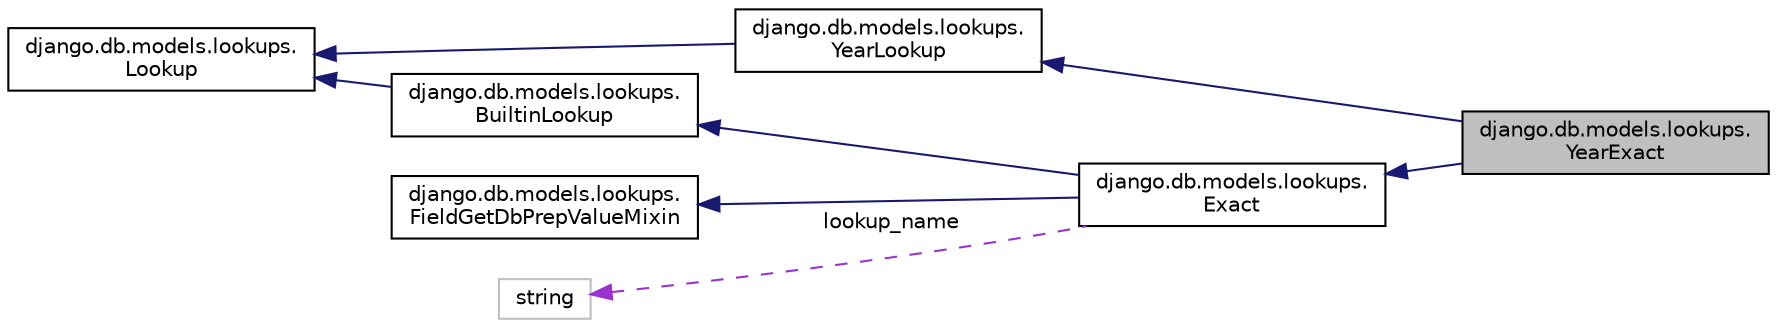 digraph "django.db.models.lookups.YearExact"
{
 // LATEX_PDF_SIZE
  edge [fontname="Helvetica",fontsize="10",labelfontname="Helvetica",labelfontsize="10"];
  node [fontname="Helvetica",fontsize="10",shape=record];
  rankdir="LR";
  Node1 [label="django.db.models.lookups.\lYearExact",height=0.2,width=0.4,color="black", fillcolor="grey75", style="filled", fontcolor="black",tooltip=" "];
  Node2 -> Node1 [dir="back",color="midnightblue",fontsize="10",style="solid"];
  Node2 [label="django.db.models.lookups.\lYearLookup",height=0.2,width=0.4,color="black", fillcolor="white", style="filled",URL="$classdjango_1_1db_1_1models_1_1lookups_1_1_year_lookup.html",tooltip=" "];
  Node3 -> Node2 [dir="back",color="midnightblue",fontsize="10",style="solid"];
  Node3 [label="django.db.models.lookups.\lLookup",height=0.2,width=0.4,color="black", fillcolor="white", style="filled",URL="$classdjango_1_1db_1_1models_1_1lookups_1_1_lookup.html",tooltip=" "];
  Node4 -> Node1 [dir="back",color="midnightblue",fontsize="10",style="solid"];
  Node4 [label="django.db.models.lookups.\lExact",height=0.2,width=0.4,color="black", fillcolor="white", style="filled",URL="$classdjango_1_1db_1_1models_1_1lookups_1_1_exact.html",tooltip=" "];
  Node5 -> Node4 [dir="back",color="midnightblue",fontsize="10",style="solid"];
  Node5 [label="django.db.models.lookups.\lFieldGetDbPrepValueMixin",height=0.2,width=0.4,color="black", fillcolor="white", style="filled",URL="$classdjango_1_1db_1_1models_1_1lookups_1_1_field_get_db_prep_value_mixin.html",tooltip=" "];
  Node6 -> Node4 [dir="back",color="midnightblue",fontsize="10",style="solid"];
  Node6 [label="django.db.models.lookups.\lBuiltinLookup",height=0.2,width=0.4,color="black", fillcolor="white", style="filled",URL="$classdjango_1_1db_1_1models_1_1lookups_1_1_builtin_lookup.html",tooltip=" "];
  Node3 -> Node6 [dir="back",color="midnightblue",fontsize="10",style="solid"];
  Node7 -> Node4 [dir="back",color="darkorchid3",fontsize="10",style="dashed",label=" lookup_name" ];
  Node7 [label="string",height=0.2,width=0.4,color="grey75", fillcolor="white", style="filled",tooltip=" "];
}
